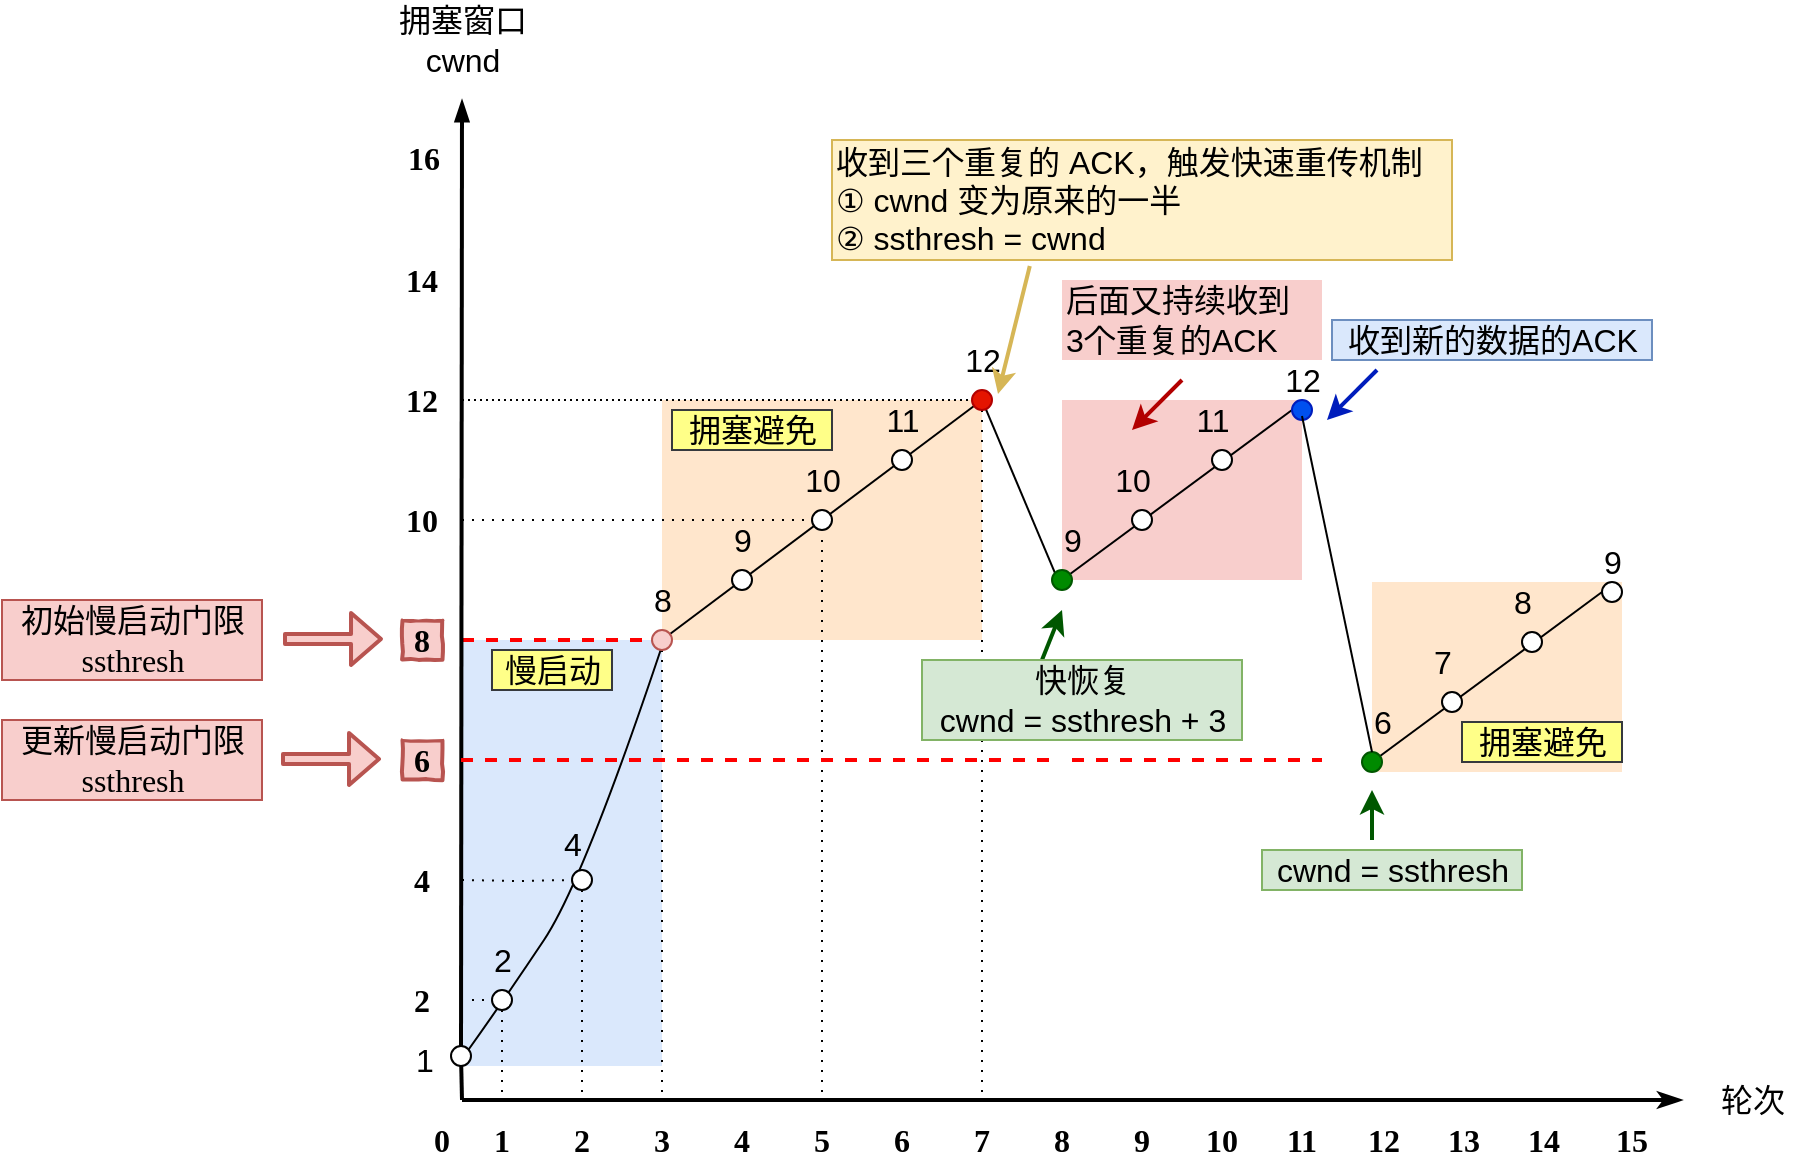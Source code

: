 <mxfile version="17.4.0" type="github">
  <diagram id="6HqvTTm0dGGgTfufWupk" name="Page-1">
    <mxGraphModel dx="946" dy="698" grid="1" gridSize="10" guides="1" tooltips="1" connect="1" arrows="1" fold="1" page="1" pageScale="1" pageWidth="827" pageHeight="1169" math="0" shadow="0">
      <root>
        <mxCell id="0" />
        <mxCell id="1" parent="0" />
        <mxCell id="njbkgpjHh8RtpAubl-bF-1" value="" style="rounded=0;whiteSpace=wrap;html=1;strokeColor=none;strokeWidth=2;fillColor=#f8cecc;fontFamily=Comic Sans MS;fontSize=16;" vertex="1" parent="1">
          <mxGeometry x="980" y="1090" width="120" height="90" as="geometry" />
        </mxCell>
        <mxCell id="njbkgpjHh8RtpAubl-bF-2" value="" style="endArrow=none;html=1;fontSize=16;entryX=0.5;entryY=1;entryDx=0;entryDy=0;" edge="1" parent="1" target="njbkgpjHh8RtpAubl-bF-80">
          <mxGeometry width="50" height="50" relative="1" as="geometry">
            <mxPoint x="980" y="1180" as="sourcePoint" />
            <mxPoint x="1030" y="1130" as="targetPoint" />
          </mxGeometry>
        </mxCell>
        <mxCell id="njbkgpjHh8RtpAubl-bF-3" value="" style="rounded=0;whiteSpace=wrap;html=1;strokeColor=none;strokeWidth=2;fillColor=#ffe6cc;fontFamily=Comic Sans MS;fontSize=16;" vertex="1" parent="1">
          <mxGeometry x="780" y="1090" width="160" height="120" as="geometry" />
        </mxCell>
        <mxCell id="njbkgpjHh8RtpAubl-bF-4" value="" style="rounded=0;whiteSpace=wrap;html=1;strokeColor=none;strokeWidth=2;fillColor=#dae8fc;fontFamily=Comic Sans MS;fontSize=16;" vertex="1" parent="1">
          <mxGeometry x="680" y="1210" width="100" height="213" as="geometry" />
        </mxCell>
        <mxCell id="njbkgpjHh8RtpAubl-bF-5" style="edgeStyle=orthogonalEdgeStyle;rounded=0;orthogonalLoop=1;jettySize=auto;html=0;endArrow=none;endFill=0;strokeWidth=2;fontFamily=Comic Sans MS;fontSize=16;fontColor=#FF0000;dashed=1;strokeColor=#FF0000;" edge="1" parent="1">
          <mxGeometry relative="1" as="geometry">
            <mxPoint x="780" y="1210" as="targetPoint" />
            <mxPoint x="680" y="1210" as="sourcePoint" />
          </mxGeometry>
        </mxCell>
        <mxCell id="njbkgpjHh8RtpAubl-bF-6" value="" style="curved=1;endArrow=none;html=1;strokeWidth=1;fontSize=16;fontColor=#000000;endFill=0;" edge="1" parent="1">
          <mxGeometry width="50" height="50" relative="1" as="geometry">
            <mxPoint x="681" y="1418" as="sourcePoint" />
            <mxPoint x="781" y="1210" as="targetPoint" />
            <Array as="points">
              <mxPoint x="701" y="1390" />
              <mxPoint x="741" y="1330" />
            </Array>
          </mxGeometry>
        </mxCell>
        <mxCell id="njbkgpjHh8RtpAubl-bF-7" value="1" style="html=1;whiteSpace=wrap;comic=1;strokeWidth=2;fontFamily=Comic Sans MS;fontStyle=1;fontSize=16;fontColor=#000000;strokeColor=none;" vertex="1" parent="1">
          <mxGeometry x="680" y="1450" width="40" height="20" as="geometry" />
        </mxCell>
        <mxCell id="njbkgpjHh8RtpAubl-bF-8" value="0" style="html=1;whiteSpace=wrap;comic=1;strokeWidth=2;fontFamily=Comic Sans MS;fontStyle=1;fontSize=16;fontColor=#000000;strokeColor=none;" vertex="1" parent="1">
          <mxGeometry x="660" y="1450" width="20" height="20" as="geometry" />
        </mxCell>
        <mxCell id="njbkgpjHh8RtpAubl-bF-9" value="2" style="html=1;whiteSpace=wrap;comic=1;strokeWidth=2;fontFamily=Comic Sans MS;fontStyle=1;fontSize=16;fontColor=#000000;strokeColor=none;" vertex="1" parent="1">
          <mxGeometry x="720" y="1450" width="40" height="20" as="geometry" />
        </mxCell>
        <mxCell id="njbkgpjHh8RtpAubl-bF-10" value="3" style="html=1;whiteSpace=wrap;comic=1;strokeWidth=2;fontFamily=Comic Sans MS;fontStyle=1;fontSize=16;fontColor=#000000;strokeColor=none;" vertex="1" parent="1">
          <mxGeometry x="760" y="1450" width="40" height="20" as="geometry" />
        </mxCell>
        <mxCell id="njbkgpjHh8RtpAubl-bF-11" value="4" style="html=1;whiteSpace=wrap;comic=1;strokeWidth=2;fontFamily=Comic Sans MS;fontStyle=1;fontSize=16;fontColor=#000000;strokeColor=none;" vertex="1" parent="1">
          <mxGeometry x="800" y="1450" width="40" height="20" as="geometry" />
        </mxCell>
        <mxCell id="njbkgpjHh8RtpAubl-bF-12" value="5" style="html=1;whiteSpace=wrap;comic=1;strokeWidth=2;fontFamily=Comic Sans MS;fontStyle=1;fontSize=16;fontColor=#000000;strokeColor=none;" vertex="1" parent="1">
          <mxGeometry x="840" y="1450" width="40" height="20" as="geometry" />
        </mxCell>
        <mxCell id="njbkgpjHh8RtpAubl-bF-13" value="6" style="html=1;whiteSpace=wrap;comic=1;strokeWidth=2;fontFamily=Comic Sans MS;fontStyle=1;fontSize=16;fontColor=#000000;strokeColor=none;" vertex="1" parent="1">
          <mxGeometry x="880" y="1450" width="40" height="20" as="geometry" />
        </mxCell>
        <mxCell id="njbkgpjHh8RtpAubl-bF-14" value="" style="html=1;whiteSpace=wrap;comic=1;strokeWidth=2;fontFamily=Comic Sans MS;fontStyle=1;fontSize=16;rotation=90;horizontal=0;verticalAlign=middle;strokeColor=none;fillColor=#ffffff;" vertex="1" parent="1">
          <mxGeometry x="641" y="1350" width="39" height="20" as="geometry" />
        </mxCell>
        <mxCell id="njbkgpjHh8RtpAubl-bF-15" value="" style="endArrow=classicThin;html=1;strokeWidth=2;endFill=1;" edge="1" parent="1">
          <mxGeometry width="50" height="50" relative="1" as="geometry">
            <mxPoint x="680" y="1440" as="sourcePoint" />
            <mxPoint x="1290" y="1440" as="targetPoint" />
          </mxGeometry>
        </mxCell>
        <mxCell id="njbkgpjHh8RtpAubl-bF-16" value="" style="endArrow=blockThin;strokeWidth=2;endFill=1;" edge="1" parent="1" source="njbkgpjHh8RtpAubl-bF-33">
          <mxGeometry width="50" height="50" relative="1" as="geometry">
            <mxPoint x="680" y="1440" as="sourcePoint" />
            <mxPoint x="680" y="940" as="targetPoint" />
          </mxGeometry>
        </mxCell>
        <mxCell id="njbkgpjHh8RtpAubl-bF-17" value="&lt;br&gt;" style="ellipse;whiteSpace=wrap;html=1;aspect=fixed;strokeColor=none;fillColor=#ffffff;fontSize=16;fontColor=#000000;" vertex="1" parent="1">
          <mxGeometry x="664.5" y="1415" width="10" height="10" as="geometry" />
        </mxCell>
        <mxCell id="njbkgpjHh8RtpAubl-bF-18" style="edgeStyle=orthogonalEdgeStyle;rounded=0;orthogonalLoop=1;jettySize=auto;html=0;endArrow=none;endFill=0;strokeWidth=1;fontSize=16;fontColor=#000000;dashed=1;dashPattern=1 4;" edge="1" parent="1">
          <mxGeometry relative="1" as="geometry">
            <mxPoint x="696" y="1390" as="sourcePoint" />
            <mxPoint x="681" y="1390" as="targetPoint" />
          </mxGeometry>
        </mxCell>
        <mxCell id="njbkgpjHh8RtpAubl-bF-19" style="edgeStyle=orthogonalEdgeStyle;rounded=0;orthogonalLoop=1;jettySize=auto;html=0;endArrow=none;endFill=0;strokeWidth=1;fontSize=16;fontColor=#000000;dashed=1;dashPattern=1 4;" edge="1" parent="1" source="njbkgpjHh8RtpAubl-bF-20">
          <mxGeometry relative="1" as="geometry">
            <mxPoint x="700" y="1440" as="targetPoint" />
          </mxGeometry>
        </mxCell>
        <mxCell id="njbkgpjHh8RtpAubl-bF-20" value="&lt;br&gt;" style="ellipse;whiteSpace=wrap;html=1;aspect=fixed;strokeColor=#000000;fillColor=#ffffff;fontSize=16;fontColor=#000000;" vertex="1" parent="1">
          <mxGeometry x="695" y="1385" width="10" height="10" as="geometry" />
        </mxCell>
        <mxCell id="njbkgpjHh8RtpAubl-bF-21" value="2" style="html=1;whiteSpace=wrap;comic=1;strokeWidth=2;fontFamily=Comic Sans MS;fontStyle=1;fontSize=16;rotation=90;horizontal=0;verticalAlign=middle;strokeColor=none;fillColor=#ffffff;" vertex="1" parent="1">
          <mxGeometry x="650.5" y="1380" width="19.5" height="20" as="geometry" />
        </mxCell>
        <mxCell id="njbkgpjHh8RtpAubl-bF-22" value="" style="html=1;whiteSpace=wrap;comic=1;strokeWidth=2;fontFamily=Comic Sans MS;fontStyle=1;fontSize=16;rotation=90;horizontal=0;verticalAlign=middle;strokeColor=none;fillColor=#ffffff;" vertex="1" parent="1">
          <mxGeometry x="640.75" y="1410" width="39" height="20" as="geometry" />
        </mxCell>
        <mxCell id="njbkgpjHh8RtpAubl-bF-23" style="edgeStyle=orthogonalEdgeStyle;rounded=0;orthogonalLoop=1;jettySize=auto;html=0;entryX=0;entryY=0.5;entryDx=0;entryDy=0;endArrow=none;endFill=0;strokeWidth=1;fontSize=16;fontColor=#000000;dashed=1;dashPattern=1 4;" edge="1" parent="1" target="njbkgpjHh8RtpAubl-bF-36">
          <mxGeometry relative="1" as="geometry">
            <mxPoint x="680" y="1330" as="sourcePoint" />
          </mxGeometry>
        </mxCell>
        <mxCell id="njbkgpjHh8RtpAubl-bF-24" value="4" style="html=1;whiteSpace=wrap;comic=1;strokeWidth=2;fontFamily=Comic Sans MS;fontStyle=1;fontSize=16;rotation=90;horizontal=0;verticalAlign=middle;strokeColor=none;fillColor=#ffffff;" vertex="1" parent="1">
          <mxGeometry x="650.5" y="1320" width="19.5" height="20" as="geometry" />
        </mxCell>
        <mxCell id="njbkgpjHh8RtpAubl-bF-25" value="" style="html=1;whiteSpace=wrap;comic=1;strokeWidth=2;fontFamily=Comic Sans MS;fontStyle=1;fontSize=16;rotation=90;horizontal=0;verticalAlign=middle;strokeColor=none;fillColor=#ffffff;" vertex="1" parent="1">
          <mxGeometry x="641" y="1290" width="39" height="20" as="geometry" />
        </mxCell>
        <mxCell id="njbkgpjHh8RtpAubl-bF-26" value="6" style="html=1;whiteSpace=wrap;comic=1;strokeWidth=2;fontFamily=Comic Sans MS;fontStyle=1;fontSize=16;rotation=90;horizontal=0;verticalAlign=middle;strokeColor=#b85450;fillColor=#f8cecc;" vertex="1" parent="1">
          <mxGeometry x="650.5" y="1260" width="19.5" height="20" as="geometry" />
        </mxCell>
        <mxCell id="njbkgpjHh8RtpAubl-bF-27" value="" style="html=1;whiteSpace=wrap;comic=1;strokeWidth=2;fontFamily=Comic Sans MS;fontStyle=1;fontSize=16;rotation=90;horizontal=0;verticalAlign=middle;strokeColor=none;fillColor=#ffffff;" vertex="1" parent="1">
          <mxGeometry x="641" y="1230" width="39" height="20" as="geometry" />
        </mxCell>
        <mxCell id="njbkgpjHh8RtpAubl-bF-28" value="8" style="html=1;whiteSpace=wrap;comic=1;strokeWidth=2;fontFamily=Comic Sans MS;fontStyle=1;fontSize=16;rotation=90;horizontal=0;verticalAlign=middle;strokeColor=#b85450;fillColor=#f8cecc;" vertex="1" parent="1">
          <mxGeometry x="650.5" y="1200" width="19.5" height="20" as="geometry" />
        </mxCell>
        <mxCell id="njbkgpjHh8RtpAubl-bF-29" value="" style="html=1;whiteSpace=wrap;comic=1;strokeWidth=2;fontFamily=Comic Sans MS;fontStyle=1;fontSize=16;rotation=90;horizontal=0;verticalAlign=middle;strokeColor=none;fillColor=#ffffff;" vertex="1" parent="1">
          <mxGeometry x="640.75" y="1170" width="39" height="20" as="geometry" />
        </mxCell>
        <mxCell id="njbkgpjHh8RtpAubl-bF-30" style="edgeStyle=none;rounded=0;orthogonalLoop=1;jettySize=auto;html=0;entryX=0;entryY=0.5;entryDx=0;entryDy=0;labelBackgroundColor=#ffffff;endArrow=none;endFill=0;strokeColor=#000000;strokeWidth=1;fontFamily=Helvetica;fontSize=16;fontColor=#000000;dashed=1;dashPattern=1 4;" edge="1" parent="1" target="njbkgpjHh8RtpAubl-bF-60">
          <mxGeometry relative="1" as="geometry">
            <mxPoint x="680" y="1150" as="sourcePoint" />
          </mxGeometry>
        </mxCell>
        <mxCell id="njbkgpjHh8RtpAubl-bF-31" value="10" style="html=1;whiteSpace=wrap;comic=1;strokeWidth=2;fontFamily=Comic Sans MS;fontStyle=1;fontSize=16;rotation=90;horizontal=0;verticalAlign=middle;strokeColor=none;fillColor=#ffffff;" vertex="1" parent="1">
          <mxGeometry x="650.25" y="1140" width="19.5" height="20" as="geometry" />
        </mxCell>
        <mxCell id="njbkgpjHh8RtpAubl-bF-32" value="" style="html=1;whiteSpace=wrap;comic=1;strokeWidth=2;fontFamily=Comic Sans MS;fontStyle=1;fontSize=16;rotation=90;horizontal=0;verticalAlign=middle;strokeColor=none;fillColor=#ffffff;" vertex="1" parent="1">
          <mxGeometry x="640.75" y="1110" width="39" height="20" as="geometry" />
        </mxCell>
        <mxCell id="njbkgpjHh8RtpAubl-bF-33" value="" style="ellipse;whiteSpace=wrap;html=1;aspect=fixed;strokeColor=#000000;fillColor=#ffffff;fontSize=16;fontColor=#000000;direction=south;" vertex="1" parent="1">
          <mxGeometry x="674.5" y="1413" width="10" height="10" as="geometry" />
        </mxCell>
        <mxCell id="njbkgpjHh8RtpAubl-bF-34" value="" style="endArrow=none;strokeWidth=2;endFill=0;" edge="1" parent="1" target="njbkgpjHh8RtpAubl-bF-33">
          <mxGeometry width="50" height="50" relative="1" as="geometry">
            <mxPoint x="680" y="1440" as="sourcePoint" />
            <mxPoint x="680" y="1000" as="targetPoint" />
          </mxGeometry>
        </mxCell>
        <mxCell id="njbkgpjHh8RtpAubl-bF-35" style="edgeStyle=orthogonalEdgeStyle;rounded=0;orthogonalLoop=1;jettySize=auto;html=0;endArrow=none;endFill=0;strokeWidth=1;fontSize=16;fontColor=#000000;dashed=1;dashPattern=1 4;" edge="1" parent="1" source="njbkgpjHh8RtpAubl-bF-36">
          <mxGeometry relative="1" as="geometry">
            <mxPoint x="740" y="1440" as="targetPoint" />
          </mxGeometry>
        </mxCell>
        <mxCell id="njbkgpjHh8RtpAubl-bF-36" value="&lt;br&gt;" style="ellipse;whiteSpace=wrap;html=1;aspect=fixed;strokeColor=#000000;fillColor=#ffffff;fontSize=16;fontColor=#000000;" vertex="1" parent="1">
          <mxGeometry x="735" y="1325" width="10" height="10" as="geometry" />
        </mxCell>
        <mxCell id="njbkgpjHh8RtpAubl-bF-37" style="edgeStyle=orthogonalEdgeStyle;rounded=0;orthogonalLoop=1;jettySize=auto;html=0;endArrow=none;endFill=0;strokeWidth=1;fontSize=16;fontColor=#000000;dashed=1;dashPattern=1 4;" edge="1" parent="1" source="njbkgpjHh8RtpAubl-bF-39">
          <mxGeometry relative="1" as="geometry">
            <mxPoint x="780" y="1440" as="targetPoint" />
          </mxGeometry>
        </mxCell>
        <mxCell id="njbkgpjHh8RtpAubl-bF-38" style="rounded=0;orthogonalLoop=1;jettySize=auto;html=0;endArrow=none;endFill=0;strokeColor=#000000;strokeWidth=1;fontFamily=Comic Sans MS;fontSize=16;fontColor=#000000;labelBackgroundColor=#ffffff;" edge="1" parent="1" source="njbkgpjHh8RtpAubl-bF-39">
          <mxGeometry relative="1" as="geometry">
            <mxPoint x="940" y="1090" as="targetPoint" />
          </mxGeometry>
        </mxCell>
        <mxCell id="njbkgpjHh8RtpAubl-bF-39" value="&lt;br&gt;" style="ellipse;whiteSpace=wrap;html=1;aspect=fixed;strokeColor=#b85450;fillColor=#f8cecc;fontSize=16;" vertex="1" parent="1">
          <mxGeometry x="775" y="1205" width="10" height="10" as="geometry" />
        </mxCell>
        <mxCell id="njbkgpjHh8RtpAubl-bF-40" value="1" style="text;html=1;align=center;verticalAlign=middle;resizable=0;points=[];autosize=1;fontSize=16;fontColor=#000000;" vertex="1" parent="1">
          <mxGeometry x="650.5" y="1410" width="20" height="20" as="geometry" />
        </mxCell>
        <mxCell id="njbkgpjHh8RtpAubl-bF-41" value="2" style="text;html=1;align=center;verticalAlign=middle;resizable=0;points=[];autosize=1;fontSize=16;fontColor=#000000;" vertex="1" parent="1">
          <mxGeometry x="690" y="1360" width="20" height="20" as="geometry" />
        </mxCell>
        <mxCell id="njbkgpjHh8RtpAubl-bF-42" value="4" style="text;html=1;align=center;verticalAlign=middle;resizable=0;points=[];autosize=1;fontSize=16;fontColor=#000000;" vertex="1" parent="1">
          <mxGeometry x="725" y="1302" width="20" height="20" as="geometry" />
        </mxCell>
        <mxCell id="njbkgpjHh8RtpAubl-bF-43" value="8" style="text;html=1;align=center;verticalAlign=middle;resizable=0;points=[];autosize=1;fontSize=16;fontColor=#000000;" vertex="1" parent="1">
          <mxGeometry x="770" y="1180" width="20" height="20" as="geometry" />
        </mxCell>
        <mxCell id="njbkgpjHh8RtpAubl-bF-44" value="拥塞窗口&lt;br&gt;cwnd" style="text;html=1;align=center;verticalAlign=middle;resizable=0;points=[];autosize=1;fontSize=16;fontColor=#000000;" vertex="1" parent="1">
          <mxGeometry x="639.5" y="890" width="80" height="40" as="geometry" />
        </mxCell>
        <mxCell id="njbkgpjHh8RtpAubl-bF-45" value="慢启动" style="text;html=1;align=center;verticalAlign=middle;resizable=0;points=[];autosize=1;fontSize=16;fillColor=#ffff88;strokeColor=#36393d;" vertex="1" parent="1">
          <mxGeometry x="695" y="1215" width="60" height="20" as="geometry" />
        </mxCell>
        <mxCell id="njbkgpjHh8RtpAubl-bF-46" value="轮次" style="text;html=1;align=center;verticalAlign=middle;resizable=0;points=[];autosize=1;fontSize=16;fontColor=#000000;" vertex="1" parent="1">
          <mxGeometry x="1300" y="1430" width="50" height="20" as="geometry" />
        </mxCell>
        <mxCell id="njbkgpjHh8RtpAubl-bF-47" value="初始慢启动门限 &lt;br&gt;ssthresh" style="text;html=1;align=center;verticalAlign=middle;resizable=0;points=[];autosize=1;fontSize=16;fontFamily=Comic Sans MS;fillColor=#f8cecc;strokeColor=#b85450;" vertex="1" parent="1">
          <mxGeometry x="450" y="1190" width="130" height="40" as="geometry" />
        </mxCell>
        <mxCell id="njbkgpjHh8RtpAubl-bF-48" value="" style="shape=flexArrow;endArrow=classic;html=1;strokeColor=#b85450;strokeWidth=2;fontFamily=Comic Sans MS;fontSize=16;fontColor=#FF0000;width=4;endSize=4.33;endWidth=19;fillColor=#f8cecc;" edge="1" parent="1">
          <mxGeometry width="50" height="50" relative="1" as="geometry">
            <mxPoint x="590.5" y="1209.5" as="sourcePoint" />
            <mxPoint x="640.5" y="1209.5" as="targetPoint" />
          </mxGeometry>
        </mxCell>
        <mxCell id="njbkgpjHh8RtpAubl-bF-49" value="7" style="html=1;whiteSpace=wrap;comic=1;strokeWidth=2;fontFamily=Comic Sans MS;fontStyle=1;fontSize=16;fontColor=#000000;strokeColor=none;" vertex="1" parent="1">
          <mxGeometry x="920" y="1450" width="40" height="20" as="geometry" />
        </mxCell>
        <mxCell id="njbkgpjHh8RtpAubl-bF-50" value="8" style="html=1;whiteSpace=wrap;comic=1;strokeWidth=2;fontFamily=Comic Sans MS;fontStyle=1;fontSize=16;fontColor=#000000;strokeColor=none;" vertex="1" parent="1">
          <mxGeometry x="960" y="1450" width="40" height="20" as="geometry" />
        </mxCell>
        <mxCell id="njbkgpjHh8RtpAubl-bF-51" value="9" style="html=1;whiteSpace=wrap;comic=1;strokeWidth=2;fontFamily=Comic Sans MS;fontStyle=1;fontSize=16;fontColor=#000000;strokeColor=none;" vertex="1" parent="1">
          <mxGeometry x="1000" y="1450" width="40" height="20" as="geometry" />
        </mxCell>
        <mxCell id="njbkgpjHh8RtpAubl-bF-52" style="edgeStyle=none;rounded=0;orthogonalLoop=1;jettySize=auto;html=0;entryX=0;entryY=0.5;entryDx=0;entryDy=0;labelBackgroundColor=#ffffff;endArrow=none;endFill=0;strokeColor=#000000;strokeWidth=1;fontFamily=Helvetica;fontSize=16;fontColor=#000000;dashed=1;dashPattern=1 2;" edge="1" parent="1" target="njbkgpjHh8RtpAubl-bF-64">
          <mxGeometry relative="1" as="geometry">
            <mxPoint x="680" y="1090" as="sourcePoint" />
          </mxGeometry>
        </mxCell>
        <mxCell id="njbkgpjHh8RtpAubl-bF-53" value="12" style="html=1;whiteSpace=wrap;comic=1;strokeWidth=2;fontFamily=Comic Sans MS;fontStyle=1;fontSize=16;rotation=90;horizontal=0;verticalAlign=middle;strokeColor=none;fillColor=#ffffff;" vertex="1" parent="1">
          <mxGeometry x="650" y="1080" width="19.5" height="20" as="geometry" />
        </mxCell>
        <mxCell id="njbkgpjHh8RtpAubl-bF-54" value="" style="html=1;whiteSpace=wrap;comic=1;strokeWidth=2;fontFamily=Comic Sans MS;fontStyle=1;fontSize=16;rotation=90;horizontal=0;verticalAlign=middle;strokeColor=none;fillColor=#ffffff;" vertex="1" parent="1">
          <mxGeometry x="640.5" y="1050" width="39" height="20" as="geometry" />
        </mxCell>
        <mxCell id="njbkgpjHh8RtpAubl-bF-55" value="14" style="html=1;whiteSpace=wrap;comic=1;strokeWidth=2;fontFamily=Comic Sans MS;fontStyle=1;fontSize=16;rotation=90;horizontal=0;verticalAlign=middle;strokeColor=none;fillColor=#ffffff;" vertex="1" parent="1">
          <mxGeometry x="650.5" y="1020" width="19.5" height="20" as="geometry" />
        </mxCell>
        <mxCell id="njbkgpjHh8RtpAubl-bF-56" value="" style="html=1;whiteSpace=wrap;comic=1;strokeWidth=2;fontFamily=Comic Sans MS;fontStyle=1;fontSize=16;rotation=90;horizontal=0;verticalAlign=middle;strokeColor=none;fillColor=#ffffff;" vertex="1" parent="1">
          <mxGeometry x="641" y="990" width="39" height="20" as="geometry" />
        </mxCell>
        <mxCell id="njbkgpjHh8RtpAubl-bF-57" value="16" style="html=1;whiteSpace=wrap;comic=1;strokeWidth=2;fontFamily=Comic Sans MS;fontStyle=1;fontSize=16;rotation=90;horizontal=0;verticalAlign=middle;strokeColor=none;fillColor=#ffffff;" vertex="1" parent="1">
          <mxGeometry x="650.75" y="959" width="19.5" height="20" as="geometry" />
        </mxCell>
        <mxCell id="njbkgpjHh8RtpAubl-bF-58" value="&lt;br&gt;" style="ellipse;whiteSpace=wrap;html=1;aspect=fixed;strokeColor=#000000;fillColor=#ffffff;fontSize=16;fontColor=#000000;" vertex="1" parent="1">
          <mxGeometry x="815" y="1175" width="10" height="10" as="geometry" />
        </mxCell>
        <mxCell id="njbkgpjHh8RtpAubl-bF-59" style="edgeStyle=none;rounded=0;orthogonalLoop=1;jettySize=auto;html=0;labelBackgroundColor=#ffffff;endArrow=none;endFill=0;strokeColor=#000000;strokeWidth=1;fontFamily=Helvetica;fontSize=16;fontColor=#000000;dashed=1;dashPattern=1 4;" edge="1" parent="1">
          <mxGeometry relative="1" as="geometry">
            <mxPoint x="860" y="1440" as="targetPoint" />
            <mxPoint x="860" y="1160" as="sourcePoint" />
          </mxGeometry>
        </mxCell>
        <mxCell id="njbkgpjHh8RtpAubl-bF-60" value="&lt;br&gt;" style="ellipse;whiteSpace=wrap;html=1;aspect=fixed;strokeColor=#000000;fillColor=#ffffff;fontSize=16;fontColor=#000000;" vertex="1" parent="1">
          <mxGeometry x="855" y="1145" width="10" height="10" as="geometry" />
        </mxCell>
        <mxCell id="njbkgpjHh8RtpAubl-bF-61" value="&lt;br&gt;" style="ellipse;whiteSpace=wrap;html=1;aspect=fixed;strokeColor=#000000;fillColor=#ffffff;fontSize=16;fontColor=#000000;" vertex="1" parent="1">
          <mxGeometry x="895" y="1115" width="10" height="10" as="geometry" />
        </mxCell>
        <mxCell id="njbkgpjHh8RtpAubl-bF-62" style="edgeStyle=none;rounded=0;orthogonalLoop=1;jettySize=auto;html=0;labelBackgroundColor=#ffffff;endArrow=none;endFill=0;strokeColor=#000000;strokeWidth=1;fontFamily=Helvetica;fontSize=16;fontColor=#000000;dashed=1;dashPattern=1 4;" edge="1" parent="1" source="njbkgpjHh8RtpAubl-bF-64">
          <mxGeometry relative="1" as="geometry">
            <mxPoint x="940" y="1440" as="targetPoint" />
          </mxGeometry>
        </mxCell>
        <mxCell id="njbkgpjHh8RtpAubl-bF-63" style="edgeStyle=none;rounded=0;orthogonalLoop=1;jettySize=auto;html=1;entryX=0;entryY=1;entryDx=0;entryDy=0;endArrow=none;endFill=0;" edge="1" parent="1" source="njbkgpjHh8RtpAubl-bF-64" target="njbkgpjHh8RtpAubl-bF-77">
          <mxGeometry relative="1" as="geometry" />
        </mxCell>
        <mxCell id="njbkgpjHh8RtpAubl-bF-64" value="&lt;br&gt;" style="ellipse;whiteSpace=wrap;html=1;aspect=fixed;strokeColor=#B20000;fillColor=#e51400;fontSize=16;fontColor=#ffffff;" vertex="1" parent="1">
          <mxGeometry x="935" y="1085" width="10" height="10" as="geometry" />
        </mxCell>
        <mxCell id="njbkgpjHh8RtpAubl-bF-65" value="9" style="text;html=1;align=center;verticalAlign=middle;resizable=0;points=[];autosize=1;fontSize=16;fontFamily=Helvetica;fontColor=#000000;" vertex="1" parent="1">
          <mxGeometry x="810" y="1150" width="20" height="20" as="geometry" />
        </mxCell>
        <mxCell id="njbkgpjHh8RtpAubl-bF-66" value="10" style="text;html=1;align=center;verticalAlign=middle;resizable=0;points=[];autosize=1;fontSize=16;fontFamily=Helvetica;fontColor=#000000;" vertex="1" parent="1">
          <mxGeometry x="845" y="1120" width="30" height="20" as="geometry" />
        </mxCell>
        <mxCell id="njbkgpjHh8RtpAubl-bF-67" value="11" style="text;html=1;align=center;verticalAlign=middle;resizable=0;points=[];autosize=1;fontSize=16;fontFamily=Helvetica;fontColor=#000000;" vertex="1" parent="1">
          <mxGeometry x="885" y="1090" width="30" height="20" as="geometry" />
        </mxCell>
        <mxCell id="njbkgpjHh8RtpAubl-bF-68" value="12" style="text;html=1;align=center;verticalAlign=middle;resizable=0;points=[];autosize=1;fontSize=16;fontFamily=Helvetica;fontColor=#000000;" vertex="1" parent="1">
          <mxGeometry x="925" y="1060" width="30" height="20" as="geometry" />
        </mxCell>
        <mxCell id="njbkgpjHh8RtpAubl-bF-69" value="拥塞避免" style="text;html=1;align=center;verticalAlign=middle;resizable=0;points=[];autosize=1;fontSize=16;fillColor=#ffff88;strokeColor=#36393d;" vertex="1" parent="1">
          <mxGeometry x="785" y="1095" width="80" height="20" as="geometry" />
        </mxCell>
        <mxCell id="njbkgpjHh8RtpAubl-bF-70" value="" style="endArrow=classic;html=1;labelBackgroundColor=#ffffff;strokeColor=#d6b656;strokeWidth=2;fontFamily=Helvetica;fontSize=16;fontColor=#000000;fillColor=#fff2cc;exitX=0.319;exitY=1.05;exitDx=0;exitDy=0;exitPerimeter=0;" edge="1" parent="1" source="njbkgpjHh8RtpAubl-bF-71">
          <mxGeometry width="50" height="50" relative="1" as="geometry">
            <mxPoint x="978" y="1057" as="sourcePoint" />
            <mxPoint x="948" y="1087" as="targetPoint" />
          </mxGeometry>
        </mxCell>
        <mxCell id="njbkgpjHh8RtpAubl-bF-71" value="收到三个重复的 ACK，触发快速重传机制&lt;br&gt;① cwnd 变为原来的一半&lt;br&gt;② ssthresh = cwnd&amp;nbsp;" style="text;html=1;align=left;verticalAlign=middle;resizable=0;points=[];autosize=1;fontSize=16;fontFamily=Helvetica;fillColor=#fff2cc;strokeColor=#d6b656;" vertex="1" parent="1">
          <mxGeometry x="865" y="960" width="310" height="60" as="geometry" />
        </mxCell>
        <mxCell id="njbkgpjHh8RtpAubl-bF-72" value="更新慢启动门限 &lt;br&gt;ssthresh" style="text;html=1;align=center;verticalAlign=middle;resizable=0;points=[];autosize=1;fontSize=16;fontFamily=Comic Sans MS;fillColor=#f8cecc;strokeColor=#b85450;" vertex="1" parent="1">
          <mxGeometry x="450" y="1250" width="130" height="40" as="geometry" />
        </mxCell>
        <mxCell id="njbkgpjHh8RtpAubl-bF-73" value="" style="shape=flexArrow;endArrow=classic;html=1;strokeColor=#b85450;strokeWidth=2;fontFamily=Comic Sans MS;fontSize=16;fontColor=#FF0000;width=4;endSize=4.33;endWidth=19;fillColor=#f8cecc;" edge="1" parent="1">
          <mxGeometry width="50" height="50" relative="1" as="geometry">
            <mxPoint x="589.5" y="1269.5" as="sourcePoint" />
            <mxPoint x="639.5" y="1269.5" as="targetPoint" />
          </mxGeometry>
        </mxCell>
        <mxCell id="njbkgpjHh8RtpAubl-bF-74" value="10" style="html=1;whiteSpace=wrap;comic=1;strokeWidth=2;fontFamily=Comic Sans MS;fontStyle=1;fontSize=16;fontColor=#000000;strokeColor=none;" vertex="1" parent="1">
          <mxGeometry x="1040" y="1450" width="40" height="20" as="geometry" />
        </mxCell>
        <mxCell id="njbkgpjHh8RtpAubl-bF-75" value="" style="endArrow=none;dashed=1;html=1;labelBackgroundColor=#ffffff;strokeColor=#FF0000;strokeWidth=2;fontFamily=Helvetica;fontSize=16;fontColor=#000000;fillColor=#f8cecc;" edge="1" parent="1">
          <mxGeometry width="50" height="50" relative="1" as="geometry">
            <mxPoint x="985" y="1270" as="sourcePoint" />
            <mxPoint x="1110" y="1270" as="targetPoint" />
          </mxGeometry>
        </mxCell>
        <mxCell id="njbkgpjHh8RtpAubl-bF-76" value="" style="endArrow=none;dashed=1;html=1;labelBackgroundColor=#ffffff;strokeColor=#FF0000;strokeWidth=2;fontFamily=Helvetica;fontSize=16;fontColor=#000000;fillColor=#f8cecc;" edge="1" parent="1">
          <mxGeometry width="50" height="50" relative="1" as="geometry">
            <mxPoint x="679.5" y="1270" as="sourcePoint" />
            <mxPoint x="975" y="1270" as="targetPoint" />
          </mxGeometry>
        </mxCell>
        <mxCell id="njbkgpjHh8RtpAubl-bF-77" value="" style="ellipse;whiteSpace=wrap;html=1;aspect=fixed;strokeColor=#005700;fillColor=#008a00;fontSize=16;fontColor=#ffffff;direction=south;" vertex="1" parent="1">
          <mxGeometry x="975" y="1175" width="10" height="10" as="geometry" />
        </mxCell>
        <mxCell id="njbkgpjHh8RtpAubl-bF-78" value="" style="ellipse;whiteSpace=wrap;html=1;aspect=fixed;strokeColor=#000000;fillColor=#ffffff;fontSize=16;fontColor=#000000;direction=south;" vertex="1" parent="1">
          <mxGeometry x="1015" y="1145" width="10" height="10" as="geometry" />
        </mxCell>
        <mxCell id="njbkgpjHh8RtpAubl-bF-79" value="11" style="html=1;whiteSpace=wrap;comic=1;strokeWidth=2;fontFamily=Comic Sans MS;fontStyle=1;fontSize=16;fontColor=#000000;strokeColor=none;" vertex="1" parent="1">
          <mxGeometry x="1080" y="1450" width="40" height="20" as="geometry" />
        </mxCell>
        <mxCell id="njbkgpjHh8RtpAubl-bF-80" value="" style="ellipse;whiteSpace=wrap;html=1;aspect=fixed;strokeColor=#001DBC;fillColor=#0050ef;fontSize=16;direction=south;fontColor=#ffffff;" vertex="1" parent="1">
          <mxGeometry x="1095" y="1090" width="10" height="10" as="geometry" />
        </mxCell>
        <mxCell id="njbkgpjHh8RtpAubl-bF-81" value="10" style="text;html=1;align=center;verticalAlign=middle;resizable=0;points=[];autosize=1;fontSize=16;" vertex="1" parent="1">
          <mxGeometry x="1000" y="1120" width="30" height="20" as="geometry" />
        </mxCell>
        <mxCell id="njbkgpjHh8RtpAubl-bF-82" value="11" style="text;html=1;align=center;verticalAlign=middle;resizable=0;points=[];autosize=1;fontSize=16;" vertex="1" parent="1">
          <mxGeometry x="1040" y="1090" width="30" height="20" as="geometry" />
        </mxCell>
        <mxCell id="njbkgpjHh8RtpAubl-bF-83" value="12" style="text;html=1;align=center;verticalAlign=middle;resizable=0;points=[];autosize=1;fontSize=16;" vertex="1" parent="1">
          <mxGeometry x="1085" y="1070" width="30" height="20" as="geometry" />
        </mxCell>
        <mxCell id="njbkgpjHh8RtpAubl-bF-84" value="" style="ellipse;whiteSpace=wrap;html=1;aspect=fixed;strokeColor=#000000;fillColor=#ffffff;fontSize=16;fontColor=#000000;direction=south;" vertex="1" parent="1">
          <mxGeometry x="1055" y="1115" width="10" height="10" as="geometry" />
        </mxCell>
        <mxCell id="njbkgpjHh8RtpAubl-bF-85" value="9" style="text;html=1;align=center;verticalAlign=middle;resizable=0;points=[];autosize=1;fontSize=16;" vertex="1" parent="1">
          <mxGeometry x="975" y="1150" width="20" height="20" as="geometry" />
        </mxCell>
        <mxCell id="njbkgpjHh8RtpAubl-bF-87" value="" style="endArrow=classic;html=1;fontSize=16;fillColor=#008a00;strokeColor=#005700;strokeWidth=2;" edge="1" parent="1">
          <mxGeometry width="50" height="50" relative="1" as="geometry">
            <mxPoint x="970" y="1220" as="sourcePoint" />
            <mxPoint x="980" y="1195" as="targetPoint" />
          </mxGeometry>
        </mxCell>
        <mxCell id="njbkgpjHh8RtpAubl-bF-88" value="快恢复&lt;br&gt;cwnd = ssthresh + 3" style="text;html=1;align=center;verticalAlign=middle;resizable=0;points=[];autosize=1;fontSize=16;fillColor=#d5e8d4;strokeColor=#82b366;" vertex="1" parent="1">
          <mxGeometry x="910" y="1220" width="160" height="40" as="geometry" />
        </mxCell>
        <mxCell id="njbkgpjHh8RtpAubl-bF-89" value="后面又持续收到&lt;br&gt;3个重复的ACK" style="text;html=1;align=left;verticalAlign=middle;resizable=0;points=[];autosize=1;fontSize=16;fontFamily=Helvetica;fillColor=#f8cecc;strokeColor=none;" vertex="1" parent="1">
          <mxGeometry x="980" y="1030" width="130" height="40" as="geometry" />
        </mxCell>
        <mxCell id="njbkgpjHh8RtpAubl-bF-90" value="" style="endArrow=classic;html=1;labelBackgroundColor=#ffffff;strokeColor=#B20000;strokeWidth=2;fontFamily=Helvetica;fontSize=16;fontColor=#000000;fillColor=#e51400;" edge="1" parent="1">
          <mxGeometry width="50" height="50" relative="1" as="geometry">
            <mxPoint x="1040" y="1080" as="sourcePoint" />
            <mxPoint x="1015" y="1105" as="targetPoint" />
          </mxGeometry>
        </mxCell>
        <mxCell id="njbkgpjHh8RtpAubl-bF-103" value="" style="rounded=0;whiteSpace=wrap;html=1;strokeColor=none;strokeWidth=2;fillColor=#ffe6cc;fontFamily=Comic Sans MS;fontSize=16;" vertex="1" parent="1">
          <mxGeometry x="1135" y="1181" width="125" height="95" as="geometry" />
        </mxCell>
        <mxCell id="njbkgpjHh8RtpAubl-bF-104" value="" style="endArrow=none;html=1;fontSize=16;entryX=0.5;entryY=1;entryDx=0;entryDy=0;" edge="1" parent="1" target="njbkgpjHh8RtpAubl-bF-107">
          <mxGeometry width="50" height="50" relative="1" as="geometry">
            <mxPoint x="1135" y="1271" as="sourcePoint" />
            <mxPoint x="1185" y="1221" as="targetPoint" />
          </mxGeometry>
        </mxCell>
        <mxCell id="njbkgpjHh8RtpAubl-bF-105" value="" style="ellipse;whiteSpace=wrap;html=1;aspect=fixed;strokeColor=#005700;fillColor=#008a00;fontSize=16;fontColor=#ffffff;direction=south;" vertex="1" parent="1">
          <mxGeometry x="1130" y="1266" width="10" height="10" as="geometry" />
        </mxCell>
        <mxCell id="njbkgpjHh8RtpAubl-bF-106" value="" style="ellipse;whiteSpace=wrap;html=1;aspect=fixed;strokeColor=#000000;fillColor=#ffffff;fontSize=16;fontColor=#000000;direction=south;" vertex="1" parent="1">
          <mxGeometry x="1170" y="1236" width="10" height="10" as="geometry" />
        </mxCell>
        <mxCell id="njbkgpjHh8RtpAubl-bF-107" value="" style="ellipse;whiteSpace=wrap;html=1;aspect=fixed;strokeColor=#000000;fillColor=#ffffff;fontSize=16;fontColor=#000000;direction=south;" vertex="1" parent="1">
          <mxGeometry x="1250" y="1181" width="10" height="10" as="geometry" />
        </mxCell>
        <mxCell id="njbkgpjHh8RtpAubl-bF-108" value="7" style="text;html=1;align=center;verticalAlign=middle;resizable=0;points=[];autosize=1;fontSize=16;" vertex="1" parent="1">
          <mxGeometry x="1160" y="1211" width="20" height="20" as="geometry" />
        </mxCell>
        <mxCell id="njbkgpjHh8RtpAubl-bF-109" value="8" style="text;html=1;align=center;verticalAlign=middle;resizable=0;points=[];autosize=1;fontSize=16;" vertex="1" parent="1">
          <mxGeometry x="1200" y="1181" width="20" height="20" as="geometry" />
        </mxCell>
        <mxCell id="njbkgpjHh8RtpAubl-bF-110" value="" style="ellipse;whiteSpace=wrap;html=1;aspect=fixed;strokeColor=#000000;fillColor=#ffffff;fontSize=16;fontColor=#000000;direction=south;" vertex="1" parent="1">
          <mxGeometry x="1210" y="1206" width="10" height="10" as="geometry" />
        </mxCell>
        <mxCell id="njbkgpjHh8RtpAubl-bF-111" value="6" style="text;html=1;align=center;verticalAlign=middle;resizable=0;points=[];autosize=1;fontSize=16;" vertex="1" parent="1">
          <mxGeometry x="1130" y="1241" width="20" height="20" as="geometry" />
        </mxCell>
        <mxCell id="njbkgpjHh8RtpAubl-bF-113" value="9" style="text;html=1;align=center;verticalAlign=middle;resizable=0;points=[];autosize=1;fontSize=16;" vertex="1" parent="1">
          <mxGeometry x="1245" y="1161" width="20" height="20" as="geometry" />
        </mxCell>
        <mxCell id="njbkgpjHh8RtpAubl-bF-114" style="edgeStyle=none;rounded=0;orthogonalLoop=1;jettySize=auto;html=1;entryX=0;entryY=0.5;entryDx=0;entryDy=0;endArrow=none;endFill=0;" edge="1" parent="1" target="njbkgpjHh8RtpAubl-bF-105">
          <mxGeometry relative="1" as="geometry">
            <mxPoint x="1100" y="1098" as="sourcePoint" />
            <mxPoint x="1134.534" y="1180.004" as="targetPoint" />
          </mxGeometry>
        </mxCell>
        <mxCell id="njbkgpjHh8RtpAubl-bF-115" value="" style="endArrow=classic;html=1;labelBackgroundColor=#ffffff;strokeColor=#001DBC;strokeWidth=2;fontFamily=Helvetica;fontSize=16;fontColor=#000000;fillColor=#0050ef;" edge="1" parent="1">
          <mxGeometry width="50" height="50" relative="1" as="geometry">
            <mxPoint x="1137.5" y="1075" as="sourcePoint" />
            <mxPoint x="1112.5" y="1100" as="targetPoint" />
          </mxGeometry>
        </mxCell>
        <mxCell id="njbkgpjHh8RtpAubl-bF-116" value="收到新的数据的ACK" style="text;html=1;align=center;verticalAlign=middle;resizable=0;points=[];autosize=1;strokeColor=#6c8ebf;fillColor=#dae8fc;fontSize=16;" vertex="1" parent="1">
          <mxGeometry x="1115" y="1050" width="160" height="20" as="geometry" />
        </mxCell>
        <mxCell id="njbkgpjHh8RtpAubl-bF-117" value="" style="endArrow=classic;html=1;fontSize=16;fillColor=#008a00;strokeColor=#005700;strokeWidth=2;" edge="1" parent="1">
          <mxGeometry width="50" height="50" relative="1" as="geometry">
            <mxPoint x="1135" y="1310" as="sourcePoint" />
            <mxPoint x="1135" y="1285" as="targetPoint" />
          </mxGeometry>
        </mxCell>
        <mxCell id="njbkgpjHh8RtpAubl-bF-118" value="cwnd = ssthresh" style="text;html=1;align=center;verticalAlign=middle;resizable=0;points=[];autosize=1;fontSize=16;fillColor=#d5e8d4;strokeColor=#82b366;" vertex="1" parent="1">
          <mxGeometry x="1080" y="1315" width="130" height="20" as="geometry" />
        </mxCell>
        <mxCell id="njbkgpjHh8RtpAubl-bF-119" value="拥塞避免" style="text;html=1;align=center;verticalAlign=middle;resizable=0;points=[];autosize=1;fontSize=16;fillColor=#ffff88;strokeColor=#36393d;" vertex="1" parent="1">
          <mxGeometry x="1180" y="1251" width="80" height="20" as="geometry" />
        </mxCell>
        <mxCell id="njbkgpjHh8RtpAubl-bF-122" value="12" style="html=1;whiteSpace=wrap;comic=1;strokeWidth=2;fontFamily=Comic Sans MS;fontStyle=1;fontSize=16;fontColor=#000000;strokeColor=none;" vertex="1" parent="1">
          <mxGeometry x="1121" y="1450" width="40" height="20" as="geometry" />
        </mxCell>
        <mxCell id="njbkgpjHh8RtpAubl-bF-123" value="13" style="html=1;whiteSpace=wrap;comic=1;strokeWidth=2;fontFamily=Comic Sans MS;fontStyle=1;fontSize=16;fontColor=#000000;strokeColor=none;" vertex="1" parent="1">
          <mxGeometry x="1161" y="1450" width="40" height="20" as="geometry" />
        </mxCell>
        <mxCell id="njbkgpjHh8RtpAubl-bF-124" value="14" style="html=1;whiteSpace=wrap;comic=1;strokeWidth=2;fontFamily=Comic Sans MS;fontStyle=1;fontSize=16;fontColor=#000000;strokeColor=none;" vertex="1" parent="1">
          <mxGeometry x="1201" y="1450" width="40" height="20" as="geometry" />
        </mxCell>
        <mxCell id="njbkgpjHh8RtpAubl-bF-125" value="15" style="html=1;whiteSpace=wrap;comic=1;strokeWidth=2;fontFamily=Comic Sans MS;fontStyle=1;fontSize=16;fontColor=#000000;strokeColor=none;" vertex="1" parent="1">
          <mxGeometry x="1245" y="1450" width="40" height="20" as="geometry" />
        </mxCell>
      </root>
    </mxGraphModel>
  </diagram>
</mxfile>
